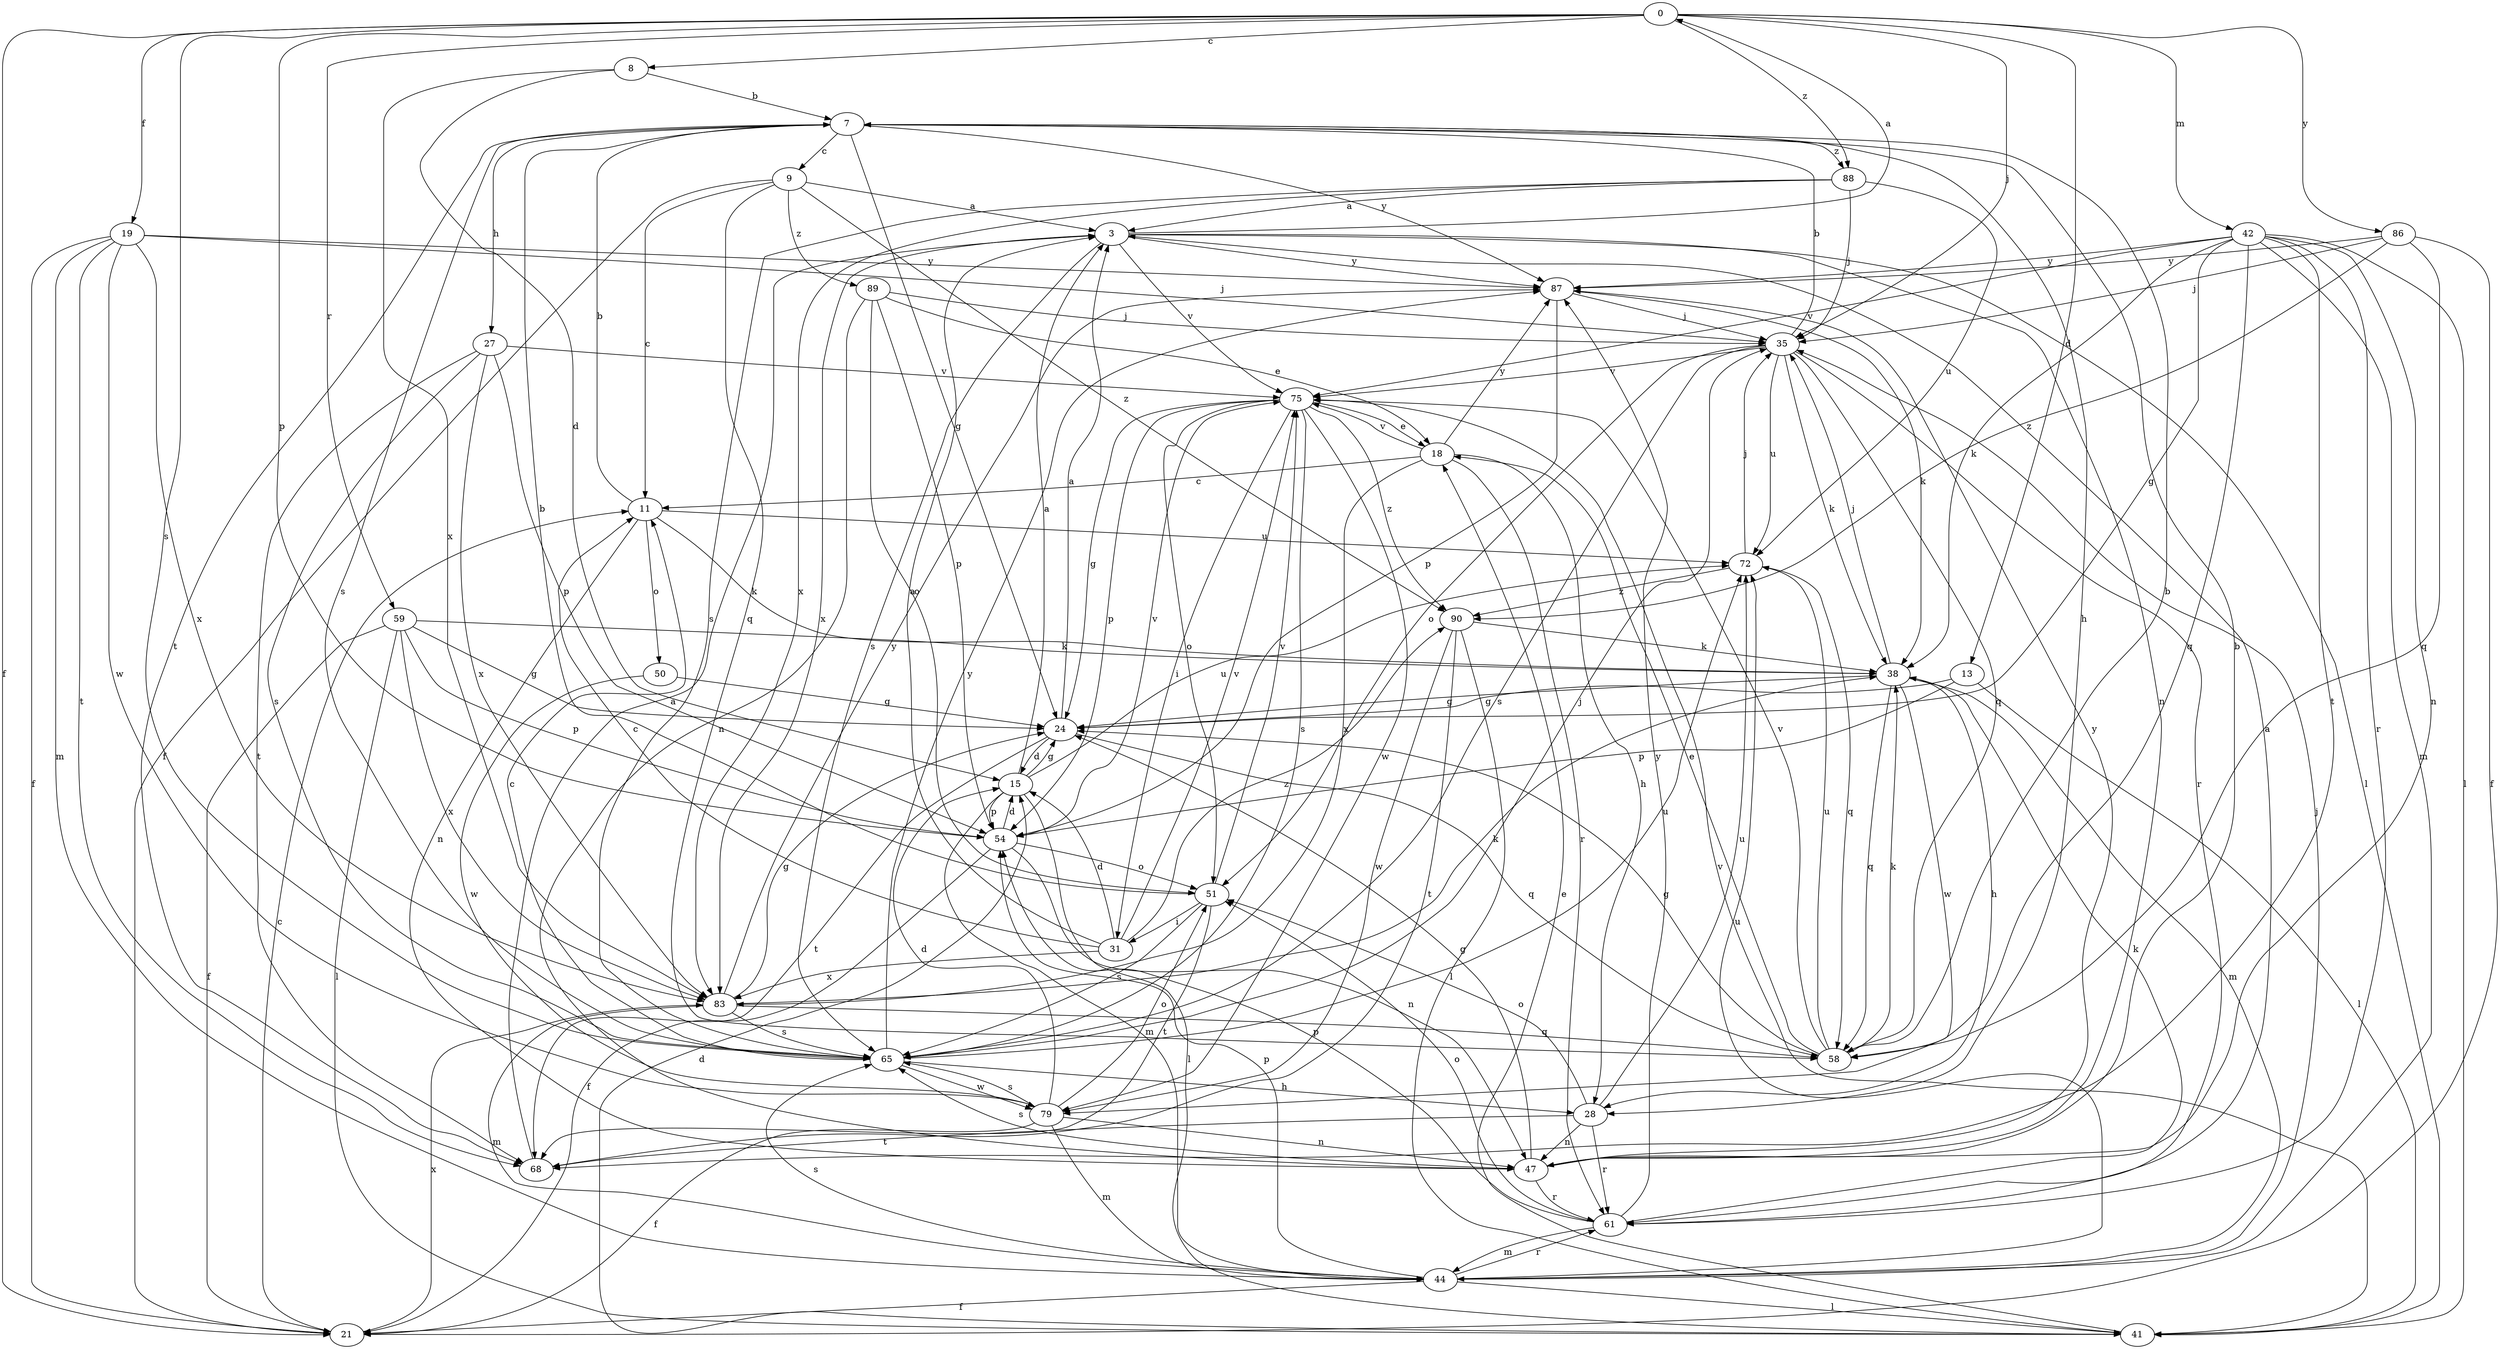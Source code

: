 strict digraph  {
0;
3;
7;
8;
9;
11;
13;
15;
18;
19;
21;
24;
27;
28;
31;
35;
38;
41;
42;
44;
47;
50;
51;
54;
58;
59;
61;
65;
68;
72;
75;
79;
83;
86;
87;
88;
89;
90;
0 -> 8  [label=c];
0 -> 13  [label=d];
0 -> 19  [label=f];
0 -> 21  [label=f];
0 -> 35  [label=j];
0 -> 42  [label=m];
0 -> 54  [label=p];
0 -> 59  [label=r];
0 -> 65  [label=s];
0 -> 86  [label=y];
0 -> 88  [label=z];
3 -> 0  [label=a];
3 -> 41  [label=l];
3 -> 47  [label=n];
3 -> 65  [label=s];
3 -> 75  [label=v];
3 -> 83  [label=x];
3 -> 87  [label=y];
7 -> 9  [label=c];
7 -> 24  [label=g];
7 -> 27  [label=h];
7 -> 28  [label=h];
7 -> 65  [label=s];
7 -> 68  [label=t];
7 -> 87  [label=y];
7 -> 88  [label=z];
8 -> 7  [label=b];
8 -> 15  [label=d];
8 -> 83  [label=x];
9 -> 3  [label=a];
9 -> 11  [label=c];
9 -> 21  [label=f];
9 -> 58  [label=q];
9 -> 89  [label=z];
9 -> 90  [label=z];
11 -> 7  [label=b];
11 -> 38  [label=k];
11 -> 47  [label=n];
11 -> 50  [label=o];
11 -> 72  [label=u];
13 -> 24  [label=g];
13 -> 41  [label=l];
13 -> 54  [label=p];
15 -> 3  [label=a];
15 -> 24  [label=g];
15 -> 41  [label=l];
15 -> 44  [label=m];
15 -> 54  [label=p];
15 -> 72  [label=u];
18 -> 11  [label=c];
18 -> 28  [label=h];
18 -> 61  [label=r];
18 -> 75  [label=v];
18 -> 83  [label=x];
18 -> 87  [label=y];
19 -> 21  [label=f];
19 -> 35  [label=j];
19 -> 44  [label=m];
19 -> 68  [label=t];
19 -> 79  [label=w];
19 -> 83  [label=x];
19 -> 87  [label=y];
21 -> 11  [label=c];
21 -> 83  [label=x];
24 -> 3  [label=a];
24 -> 15  [label=d];
24 -> 58  [label=q];
24 -> 68  [label=t];
27 -> 54  [label=p];
27 -> 65  [label=s];
27 -> 68  [label=t];
27 -> 75  [label=v];
27 -> 83  [label=x];
28 -> 47  [label=n];
28 -> 51  [label=o];
28 -> 61  [label=r];
28 -> 68  [label=t];
28 -> 72  [label=u];
31 -> 3  [label=a];
31 -> 11  [label=c];
31 -> 15  [label=d];
31 -> 75  [label=v];
31 -> 83  [label=x];
31 -> 90  [label=z];
35 -> 7  [label=b];
35 -> 38  [label=k];
35 -> 51  [label=o];
35 -> 58  [label=q];
35 -> 61  [label=r];
35 -> 65  [label=s];
35 -> 72  [label=u];
35 -> 75  [label=v];
38 -> 24  [label=g];
38 -> 28  [label=h];
38 -> 35  [label=j];
38 -> 44  [label=m];
38 -> 58  [label=q];
38 -> 79  [label=w];
41 -> 15  [label=d];
41 -> 18  [label=e];
41 -> 75  [label=v];
42 -> 24  [label=g];
42 -> 38  [label=k];
42 -> 41  [label=l];
42 -> 44  [label=m];
42 -> 47  [label=n];
42 -> 58  [label=q];
42 -> 61  [label=r];
42 -> 68  [label=t];
42 -> 75  [label=v];
42 -> 87  [label=y];
44 -> 21  [label=f];
44 -> 35  [label=j];
44 -> 41  [label=l];
44 -> 54  [label=p];
44 -> 61  [label=r];
44 -> 65  [label=s];
44 -> 72  [label=u];
47 -> 7  [label=b];
47 -> 24  [label=g];
47 -> 61  [label=r];
47 -> 65  [label=s];
47 -> 87  [label=y];
50 -> 24  [label=g];
50 -> 79  [label=w];
51 -> 7  [label=b];
51 -> 31  [label=i];
51 -> 65  [label=s];
51 -> 68  [label=t];
51 -> 75  [label=v];
54 -> 15  [label=d];
54 -> 21  [label=f];
54 -> 47  [label=n];
54 -> 51  [label=o];
54 -> 75  [label=v];
58 -> 7  [label=b];
58 -> 18  [label=e];
58 -> 24  [label=g];
58 -> 38  [label=k];
58 -> 72  [label=u];
58 -> 75  [label=v];
59 -> 21  [label=f];
59 -> 24  [label=g];
59 -> 38  [label=k];
59 -> 41  [label=l];
59 -> 54  [label=p];
59 -> 83  [label=x];
61 -> 3  [label=a];
61 -> 38  [label=k];
61 -> 44  [label=m];
61 -> 51  [label=o];
61 -> 54  [label=p];
61 -> 87  [label=y];
65 -> 11  [label=c];
65 -> 28  [label=h];
65 -> 35  [label=j];
65 -> 72  [label=u];
65 -> 79  [label=w];
65 -> 87  [label=y];
68 -> 3  [label=a];
72 -> 35  [label=j];
72 -> 58  [label=q];
72 -> 90  [label=z];
75 -> 18  [label=e];
75 -> 24  [label=g];
75 -> 31  [label=i];
75 -> 51  [label=o];
75 -> 54  [label=p];
75 -> 65  [label=s];
75 -> 79  [label=w];
75 -> 90  [label=z];
79 -> 15  [label=d];
79 -> 21  [label=f];
79 -> 44  [label=m];
79 -> 47  [label=n];
79 -> 51  [label=o];
79 -> 65  [label=s];
83 -> 24  [label=g];
83 -> 38  [label=k];
83 -> 44  [label=m];
83 -> 58  [label=q];
83 -> 65  [label=s];
83 -> 87  [label=y];
86 -> 21  [label=f];
86 -> 35  [label=j];
86 -> 58  [label=q];
86 -> 87  [label=y];
86 -> 90  [label=z];
87 -> 35  [label=j];
87 -> 38  [label=k];
87 -> 54  [label=p];
88 -> 3  [label=a];
88 -> 35  [label=j];
88 -> 65  [label=s];
88 -> 72  [label=u];
88 -> 83  [label=x];
89 -> 18  [label=e];
89 -> 35  [label=j];
89 -> 47  [label=n];
89 -> 51  [label=o];
89 -> 54  [label=p];
90 -> 38  [label=k];
90 -> 41  [label=l];
90 -> 68  [label=t];
90 -> 79  [label=w];
}
